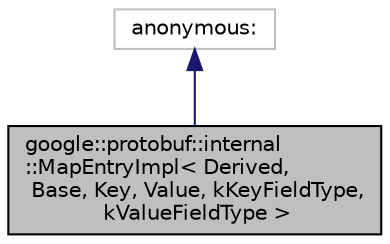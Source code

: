 digraph "google::protobuf::internal::MapEntryImpl&lt; Derived, Base, Key, Value, kKeyFieldType, kValueFieldType &gt;"
{
 // LATEX_PDF_SIZE
  edge [fontname="Helvetica",fontsize="10",labelfontname="Helvetica",labelfontsize="10"];
  node [fontname="Helvetica",fontsize="10",shape=record];
  Node1 [label="google::protobuf::internal\l::MapEntryImpl\< Derived,\l Base, Key, Value, kKeyFieldType,\l kValueFieldType \>",height=0.2,width=0.4,color="black", fillcolor="grey75", style="filled", fontcolor="black",tooltip=" "];
  Node2 -> Node1 [dir="back",color="midnightblue",fontsize="10",style="solid",fontname="Helvetica"];
  Node2 [label="anonymous:",height=0.2,width=0.4,color="grey75", fillcolor="white", style="filled",tooltip=" "];
}
